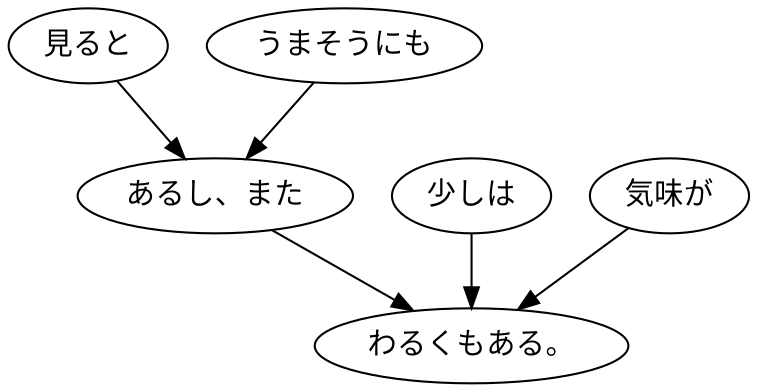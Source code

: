digraph graph572 {
	node0 [label="見ると"];
	node1 [label="うまそうにも"];
	node2 [label="あるし、また"];
	node3 [label="少しは"];
	node4 [label="気味が"];
	node5 [label="わるくもある。"];
	node0 -> node2;
	node1 -> node2;
	node2 -> node5;
	node3 -> node5;
	node4 -> node5;
}
